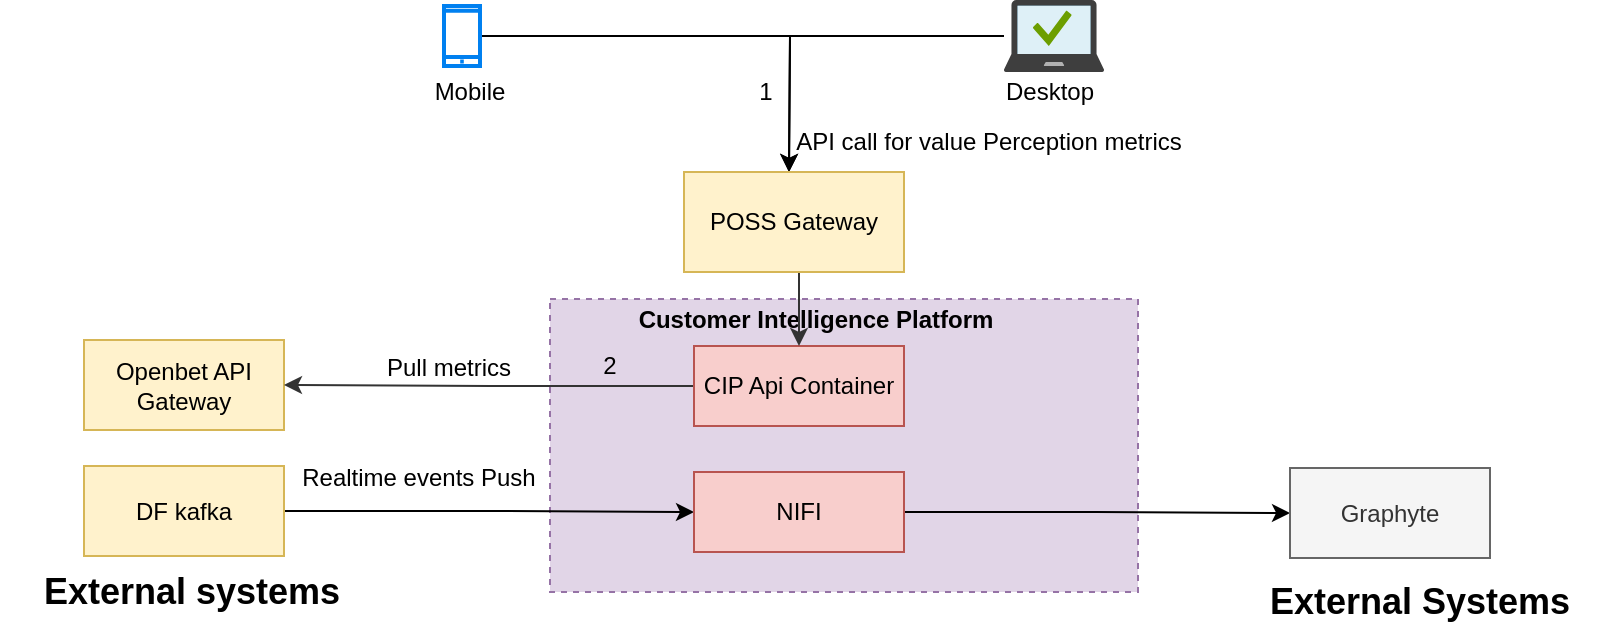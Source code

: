 <mxfile version="14.9.9" type="device"><diagram id="Wt9W-XPKfeegVNadxUb1" name="Page-1"><mxGraphModel dx="782" dy="436" grid="1" gridSize="10" guides="1" tooltips="1" connect="1" arrows="1" fold="1" page="1" pageScale="1" pageWidth="850" pageHeight="1100" math="0" shadow="0"><root><mxCell id="0"/><mxCell id="1" parent="0"/><mxCell id="wGClOK_i1gNSKFpk7O7S-10" style="edgeStyle=orthogonalEdgeStyle;rounded=0;orthogonalLoop=1;jettySize=auto;html=1;" parent="1" source="wGClOK_i1gNSKFpk7O7S-8" edge="1"><mxGeometry relative="1" as="geometry"><mxPoint x="459.5" y="140" as="targetPoint"/></mxGeometry></mxCell><mxCell id="wGClOK_i1gNSKFpk7O7S-8" value="" style="html=1;verticalLabelPosition=bottom;align=center;labelBackgroundColor=#ffffff;verticalAlign=top;strokeWidth=2;strokeColor=#0080F0;shadow=0;dashed=0;shape=mxgraph.ios7.icons.smartphone;" parent="1" vertex="1"><mxGeometry x="287" y="57" width="18" height="30" as="geometry"/></mxCell><mxCell id="wGClOK_i1gNSKFpk7O7S-11" style="edgeStyle=orthogonalEdgeStyle;rounded=0;orthogonalLoop=1;jettySize=auto;html=1;entryX=0.5;entryY=0;entryDx=0;entryDy=0;" parent="1" source="wGClOK_i1gNSKFpk7O7S-9" edge="1"><mxGeometry relative="1" as="geometry"><mxPoint x="459.5" y="140" as="targetPoint"/></mxGeometry></mxCell><mxCell id="wGClOK_i1gNSKFpk7O7S-9" value="" style="aspect=fixed;html=1;points=[];align=center;image;fontSize=12;image=img/lib/mscae/Managed_Desktop.svg;" parent="1" vertex="1"><mxGeometry x="567" y="54" width="50" height="36" as="geometry"/></mxCell><mxCell id="wGClOK_i1gNSKFpk7O7S-13" value="Openbet API Gateway" style="rounded=0;whiteSpace=wrap;html=1;fillColor=#fff2cc;strokeColor=#d6b656;" parent="1" vertex="1"><mxGeometry x="107" y="224" width="100" height="45" as="geometry"/></mxCell><mxCell id="wGClOK_i1gNSKFpk7O7S-38" value="&lt;b&gt;&lt;font style=&quot;font-size: 18px&quot;&gt;External Systems&lt;/font&gt;&lt;/b&gt;" style="text;html=1;strokeColor=none;fillColor=none;align=center;verticalAlign=middle;whiteSpace=wrap;rounded=0;" parent="1" vertex="1"><mxGeometry x="680" y="340" width="190" height="30" as="geometry"/></mxCell><mxCell id="wGClOK_i1gNSKFpk7O7S-39" value="&lt;b&gt;&lt;font style=&quot;font-size: 18px&quot;&gt;External systems&lt;/font&gt;&lt;/b&gt;" style="text;html=1;strokeColor=none;fillColor=none;align=center;verticalAlign=middle;whiteSpace=wrap;rounded=0;" parent="1" vertex="1"><mxGeometry x="65.5" y="335" width="190" height="30" as="geometry"/></mxCell><mxCell id="wGClOK_i1gNSKFpk7O7S-49" value="API call" style="text;html=1;strokeColor=none;fillColor=none;align=center;verticalAlign=middle;whiteSpace=wrap;rounded=0;dashed=1;" parent="1" vertex="1"><mxGeometry x="447" y="220" width="145" height="20" as="geometry"/></mxCell><mxCell id="wGClOK_i1gNSKFpk7O7S-50" value="API call for value Perception metrics" style="text;html=1;strokeColor=none;fillColor=none;align=center;verticalAlign=middle;whiteSpace=wrap;rounded=0;dashed=1;" parent="1" vertex="1"><mxGeometry x="462" y="110" width="195" height="30" as="geometry"/></mxCell><mxCell id="wGClOK_i1gNSKFpk7O7S-51" value="Pull metrics" style="text;html=1;strokeColor=none;fillColor=none;align=center;verticalAlign=middle;whiteSpace=wrap;rounded=0;dashed=1;" parent="1" vertex="1"><mxGeometry x="217" y="227.5" width="145" height="20" as="geometry"/></mxCell><mxCell id="wGClOK_i1gNSKFpk7O7S-52" value="" style="rounded=0;whiteSpace=wrap;html=1;fillColor=#e1d5e7;strokeColor=#9673a6;dashed=1;" parent="1" vertex="1"><mxGeometry x="340" y="203.5" width="294" height="146.5" as="geometry"/></mxCell><mxCell id="wGClOK_i1gNSKFpk7O7S-55" style="edgeStyle=orthogonalEdgeStyle;rounded=0;orthogonalLoop=1;jettySize=auto;html=1;entryX=1;entryY=0.5;entryDx=0;entryDy=0;strokeColor=#333333;" parent="1" source="wGClOK_i1gNSKFpk7O7S-54" target="wGClOK_i1gNSKFpk7O7S-13" edge="1"><mxGeometry relative="1" as="geometry"/></mxCell><mxCell id="wGClOK_i1gNSKFpk7O7S-54" value="CIP Api Container" style="rounded=0;whiteSpace=wrap;html=1;fillColor=#f8cecc;strokeColor=#b85450;" parent="1" vertex="1"><mxGeometry x="412" y="227" width="105" height="40" as="geometry"/></mxCell><mxCell id="wGClOK_i1gNSKFpk7O7S-56" value="&lt;b&gt;Customer Intelligence Platform&lt;/b&gt;&lt;br&gt;" style="text;html=1;strokeColor=none;fillColor=none;align=center;verticalAlign=middle;whiteSpace=wrap;rounded=0;" parent="1" vertex="1"><mxGeometry x="362.5" y="204" width="220" height="20" as="geometry"/></mxCell><mxCell id="wGClOK_i1gNSKFpk7O7S-77" style="edgeStyle=orthogonalEdgeStyle;rounded=0;orthogonalLoop=1;jettySize=auto;html=1;entryX=0.5;entryY=0;entryDx=0;entryDy=0;strokeColor=#333333;" parent="1" target="wGClOK_i1gNSKFpk7O7S-54" edge="1"><mxGeometry relative="1" as="geometry"><mxPoint x="463" y="190" as="sourcePoint"/><mxPoint x="465.5" y="227.5" as="targetPoint"/></mxGeometry></mxCell><mxCell id="wGClOK_i1gNSKFpk7O7S-76" value="POSS Gateway" style="rounded=0;whiteSpace=wrap;html=1;fillColor=#fff2cc;strokeColor=#d6b656;" parent="1" vertex="1"><mxGeometry x="407" y="140" width="110" height="50" as="geometry"/></mxCell><mxCell id="_iqqErvR9hvl6WXv2axr-4" style="edgeStyle=orthogonalEdgeStyle;rounded=0;orthogonalLoop=1;jettySize=auto;html=1;entryX=0;entryY=0.5;entryDx=0;entryDy=0;" parent="1" source="_iqqErvR9hvl6WXv2axr-1" target="_iqqErvR9hvl6WXv2axr-2" edge="1"><mxGeometry relative="1" as="geometry"/></mxCell><mxCell id="_iqqErvR9hvl6WXv2axr-1" value="DF kafka" style="rounded=0;whiteSpace=wrap;html=1;fillColor=#fff2cc;strokeColor=#d6b656;" parent="1" vertex="1"><mxGeometry x="107" y="287" width="100" height="45" as="geometry"/></mxCell><mxCell id="OWUzEoISRuD-l_cg43eQ-2" style="edgeStyle=orthogonalEdgeStyle;rounded=0;orthogonalLoop=1;jettySize=auto;html=1;entryX=0;entryY=0.5;entryDx=0;entryDy=0;" edge="1" parent="1" source="_iqqErvR9hvl6WXv2axr-2" target="OWUzEoISRuD-l_cg43eQ-1"><mxGeometry relative="1" as="geometry"/></mxCell><mxCell id="_iqqErvR9hvl6WXv2axr-2" value="NIFI" style="rounded=0;whiteSpace=wrap;html=1;fillColor=#f8cecc;strokeColor=#b85450;" parent="1" vertex="1"><mxGeometry x="412" y="290" width="105" height="40" as="geometry"/></mxCell><mxCell id="_iqqErvR9hvl6WXv2axr-9" value="Realtime events Push" style="text;html=1;strokeColor=none;fillColor=none;align=center;verticalAlign=middle;whiteSpace=wrap;rounded=0;dashed=1;" parent="1" vertex="1"><mxGeometry x="202" y="283" width="145" height="20" as="geometry"/></mxCell><mxCell id="_iqqErvR9hvl6WXv2axr-16" value="1" style="text;html=1;strokeColor=none;fillColor=none;align=center;verticalAlign=middle;whiteSpace=wrap;rounded=0;" parent="1" vertex="1"><mxGeometry x="427.5" y="90" width="40" height="20" as="geometry"/></mxCell><mxCell id="_iqqErvR9hvl6WXv2axr-17" value="2" style="text;html=1;strokeColor=none;fillColor=none;align=center;verticalAlign=middle;whiteSpace=wrap;rounded=0;" parent="1" vertex="1"><mxGeometry x="350" y="227" width="40" height="20" as="geometry"/></mxCell><mxCell id="_iqqErvR9hvl6WXv2axr-20" value="Mobile" style="text;html=1;strokeColor=none;fillColor=none;align=center;verticalAlign=middle;whiteSpace=wrap;rounded=0;" parent="1" vertex="1"><mxGeometry x="280" y="90" width="40" height="20" as="geometry"/></mxCell><mxCell id="_iqqErvR9hvl6WXv2axr-21" value="Desktop" style="text;html=1;strokeColor=none;fillColor=none;align=center;verticalAlign=middle;whiteSpace=wrap;rounded=0;" parent="1" vertex="1"><mxGeometry x="569.5" y="90" width="40" height="20" as="geometry"/></mxCell><mxCell id="OWUzEoISRuD-l_cg43eQ-1" value="Graphyte" style="rounded=0;whiteSpace=wrap;html=1;fillColor=#f5f5f5;strokeColor=#666666;fontColor=#333333;" vertex="1" parent="1"><mxGeometry x="710" y="288" width="100" height="45" as="geometry"/></mxCell></root></mxGraphModel></diagram></mxfile>
